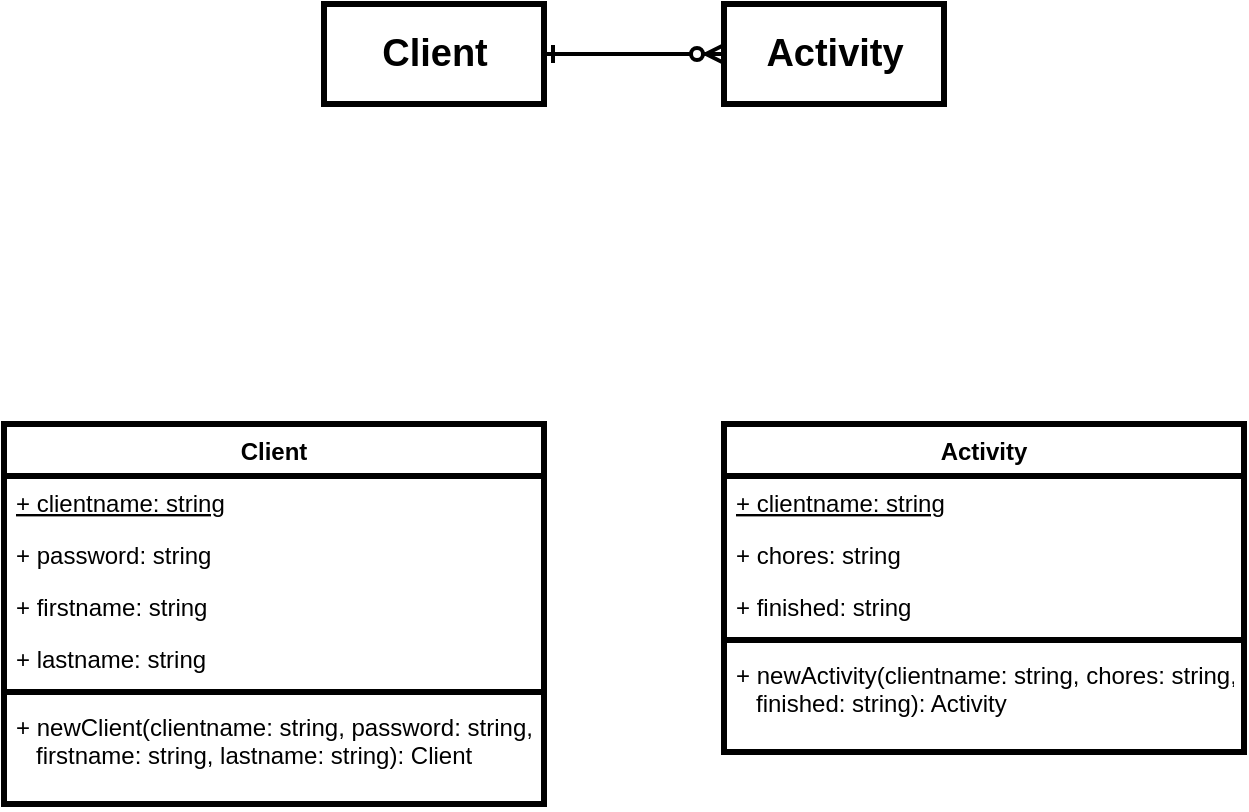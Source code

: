 <mxfile version="13.9.9" type="device"><diagram id="ONrYbainA3AnQ1IsJ0pN" name="Page-1"><mxGraphModel dx="590" dy="672" grid="1" gridSize="10" guides="1" tooltips="1" connect="1" arrows="1" fold="1" page="1" pageScale="1" pageWidth="850" pageHeight="1100" math="0" shadow="0"><root><mxCell id="0"/><mxCell id="1" parent="0"/><mxCell id="QwyQMDlQBfi-UNoBGdr1-1" value="Client" style="swimlane;fontStyle=1;align=center;verticalAlign=top;childLayout=stackLayout;horizontal=1;startSize=26;horizontalStack=0;resizeParent=1;resizeParentMax=0;resizeLast=0;collapsible=1;marginBottom=0;strokeWidth=3;" vertex="1" parent="1"><mxGeometry x="210" y="450" width="270" height="190" as="geometry"/></mxCell><mxCell id="QwyQMDlQBfi-UNoBGdr1-7" value="+ clientname: string" style="text;strokeColor=none;fillColor=none;align=left;verticalAlign=top;spacingLeft=4;spacingRight=4;overflow=hidden;rotatable=0;points=[[0,0.5],[1,0.5]];portConstraint=eastwest;fontStyle=4" vertex="1" parent="QwyQMDlQBfi-UNoBGdr1-1"><mxGeometry y="26" width="270" height="26" as="geometry"/></mxCell><mxCell id="QwyQMDlQBfi-UNoBGdr1-8" value="+ password: string" style="text;strokeColor=none;fillColor=none;align=left;verticalAlign=top;spacingLeft=4;spacingRight=4;overflow=hidden;rotatable=0;points=[[0,0.5],[1,0.5]];portConstraint=eastwest;" vertex="1" parent="QwyQMDlQBfi-UNoBGdr1-1"><mxGeometry y="52" width="270" height="26" as="geometry"/></mxCell><mxCell id="QwyQMDlQBfi-UNoBGdr1-9" value="+ firstname: string" style="text;strokeColor=none;fillColor=none;align=left;verticalAlign=top;spacingLeft=4;spacingRight=4;overflow=hidden;rotatable=0;points=[[0,0.5],[1,0.5]];portConstraint=eastwest;" vertex="1" parent="QwyQMDlQBfi-UNoBGdr1-1"><mxGeometry y="78" width="270" height="26" as="geometry"/></mxCell><mxCell id="QwyQMDlQBfi-UNoBGdr1-10" value="+ lastname: string" style="text;strokeColor=none;fillColor=none;align=left;verticalAlign=top;spacingLeft=4;spacingRight=4;overflow=hidden;rotatable=0;points=[[0,0.5],[1,0.5]];portConstraint=eastwest;" vertex="1" parent="QwyQMDlQBfi-UNoBGdr1-1"><mxGeometry y="104" width="270" height="26" as="geometry"/></mxCell><mxCell id="QwyQMDlQBfi-UNoBGdr1-3" value="" style="line;strokeWidth=3;fillColor=none;align=left;verticalAlign=middle;spacingTop=-1;spacingLeft=3;spacingRight=3;rotatable=0;labelPosition=right;points=[];portConstraint=eastwest;" vertex="1" parent="QwyQMDlQBfi-UNoBGdr1-1"><mxGeometry y="130" width="270" height="8" as="geometry"/></mxCell><mxCell id="QwyQMDlQBfi-UNoBGdr1-4" value="+ newClient(clientname: string, password: string,&#10;   firstname: string, lastname: string): Client" style="text;strokeColor=none;fillColor=none;align=left;verticalAlign=top;spacingLeft=4;spacingRight=4;overflow=hidden;rotatable=0;points=[[0,0.5],[1,0.5]];portConstraint=eastwest;" vertex="1" parent="QwyQMDlQBfi-UNoBGdr1-1"><mxGeometry y="138" width="270" height="52" as="geometry"/></mxCell><mxCell id="QwyQMDlQBfi-UNoBGdr1-11" value="Activity" style="swimlane;fontStyle=1;align=center;verticalAlign=top;childLayout=stackLayout;horizontal=1;startSize=26;horizontalStack=0;resizeParent=1;resizeParentMax=0;resizeLast=0;collapsible=1;marginBottom=0;strokeWidth=3;" vertex="1" parent="1"><mxGeometry x="570" y="450" width="260" height="164" as="geometry"/></mxCell><mxCell id="QwyQMDlQBfi-UNoBGdr1-15" value="+ clientname: string" style="text;strokeColor=none;fillColor=none;align=left;verticalAlign=top;spacingLeft=4;spacingRight=4;overflow=hidden;rotatable=0;points=[[0,0.5],[1,0.5]];portConstraint=eastwest;fontStyle=4" vertex="1" parent="QwyQMDlQBfi-UNoBGdr1-11"><mxGeometry y="26" width="260" height="26" as="geometry"/></mxCell><mxCell id="QwyQMDlQBfi-UNoBGdr1-16" value="+ chores: string" style="text;strokeColor=none;fillColor=none;align=left;verticalAlign=top;spacingLeft=4;spacingRight=4;overflow=hidden;rotatable=0;points=[[0,0.5],[1,0.5]];portConstraint=eastwest;" vertex="1" parent="QwyQMDlQBfi-UNoBGdr1-11"><mxGeometry y="52" width="260" height="26" as="geometry"/></mxCell><mxCell id="QwyQMDlQBfi-UNoBGdr1-17" value="+ finished: string" style="text;strokeColor=none;fillColor=none;align=left;verticalAlign=top;spacingLeft=4;spacingRight=4;overflow=hidden;rotatable=0;points=[[0,0.5],[1,0.5]];portConstraint=eastwest;" vertex="1" parent="QwyQMDlQBfi-UNoBGdr1-11"><mxGeometry y="78" width="260" height="26" as="geometry"/></mxCell><mxCell id="QwyQMDlQBfi-UNoBGdr1-13" value="" style="line;strokeWidth=3;fillColor=none;align=left;verticalAlign=middle;spacingTop=-1;spacingLeft=3;spacingRight=3;rotatable=0;labelPosition=right;points=[];portConstraint=eastwest;" vertex="1" parent="QwyQMDlQBfi-UNoBGdr1-11"><mxGeometry y="104" width="260" height="8" as="geometry"/></mxCell><mxCell id="QwyQMDlQBfi-UNoBGdr1-19" value="+ newActivity(clientname: string, chores: string,&#10;   finished: string): Activity" style="text;strokeColor=none;fillColor=none;align=left;verticalAlign=top;spacingLeft=4;spacingRight=4;overflow=hidden;rotatable=0;points=[[0,0.5],[1,0.5]];portConstraint=eastwest;" vertex="1" parent="QwyQMDlQBfi-UNoBGdr1-11"><mxGeometry y="112" width="260" height="52" as="geometry"/></mxCell><mxCell id="QwyQMDlQBfi-UNoBGdr1-20" value="" style="edgeStyle=entityRelationEdgeStyle;fontSize=12;html=1;endArrow=ERzeroToMany;strokeWidth=2;startArrow=ERone;startFill=0;endFill=1;exitX=1;exitY=0.5;exitDx=0;exitDy=0;" edge="1" parent="1" source="QwyQMDlQBfi-UNoBGdr1-23" target="QwyQMDlQBfi-UNoBGdr1-21"><mxGeometry width="100" height="100" relative="1" as="geometry"><mxPoint x="480" y="266" as="sourcePoint"/><mxPoint x="570" y="266" as="targetPoint"/></mxGeometry></mxCell><mxCell id="QwyQMDlQBfi-UNoBGdr1-21" value="&lt;b&gt;&lt;font style=&quot;font-size: 19px&quot;&gt;Activity&lt;/font&gt;&lt;/b&gt;" style="html=1;strokeWidth=3;" vertex="1" parent="1"><mxGeometry x="570" y="240" width="110" height="50" as="geometry"/></mxCell><mxCell id="QwyQMDlQBfi-UNoBGdr1-23" value="&lt;b&gt;&lt;font style=&quot;font-size: 19px&quot;&gt;Client&lt;/font&gt;&lt;/b&gt;" style="html=1;strokeWidth=3;" vertex="1" parent="1"><mxGeometry x="370" y="240" width="110" height="50" as="geometry"/></mxCell></root></mxGraphModel></diagram></mxfile>
